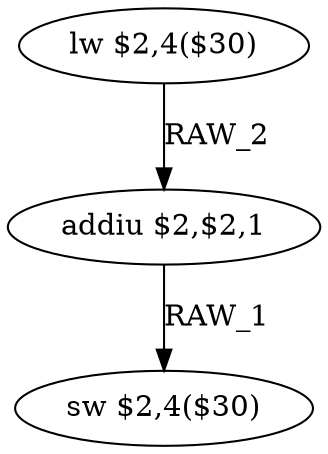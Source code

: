 digraph G1 {
node [shape = ellipse];
i0 [label = "lw $2,4($30)"] ;
i0 ->  i1 [label= "RAW_2"];
i1 [label = "addiu $2,$2,1"] ;
i1 ->  i2 [label= "RAW_1"];
i2 [label = "sw $2,4($30)"] ;
}
